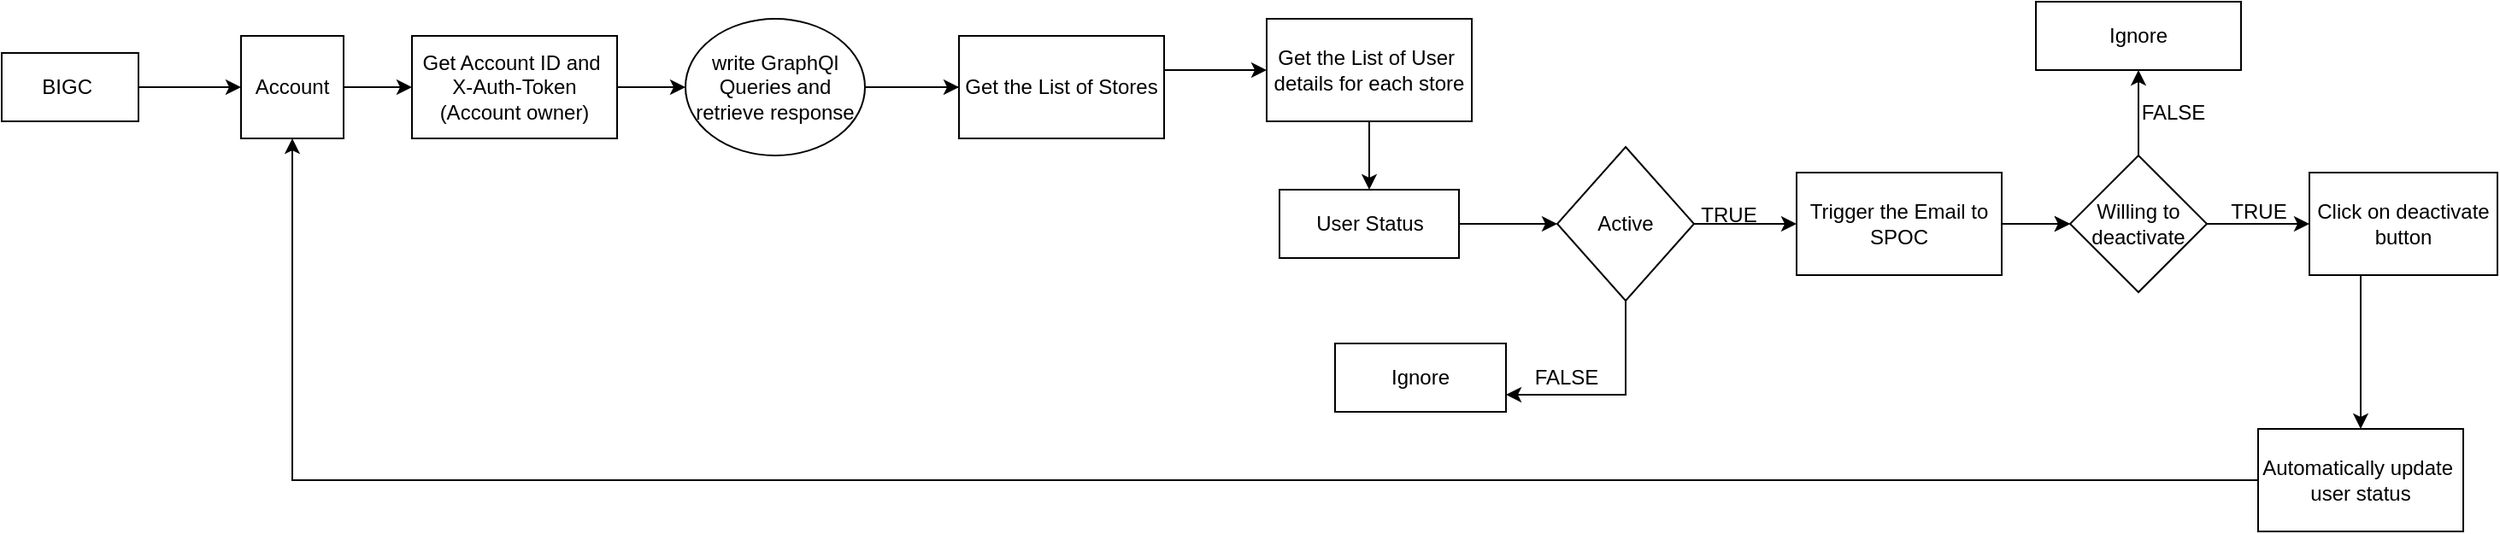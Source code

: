 <mxfile version="26.1.2">
  <diagram name="Page-1" id="wMGvKguKnQjTg5xtqBqr">
    <mxGraphModel dx="2068" dy="824" grid="1" gridSize="10" guides="1" tooltips="1" connect="1" arrows="1" fold="1" page="1" pageScale="1" pageWidth="850" pageHeight="1100" math="0" shadow="0">
      <root>
        <mxCell id="0" />
        <mxCell id="1" parent="0" />
        <mxCell id="VU0FtG7YrmALJRyLptYK-7" value="" style="edgeStyle=orthogonalEdgeStyle;rounded=0;orthogonalLoop=1;jettySize=auto;html=1;" edge="1" parent="1" source="VU0FtG7YrmALJRyLptYK-1" target="VU0FtG7YrmALJRyLptYK-6">
          <mxGeometry relative="1" as="geometry" />
        </mxCell>
        <mxCell id="VU0FtG7YrmALJRyLptYK-1" value="BIGC&amp;nbsp;" style="rounded=0;whiteSpace=wrap;html=1;" vertex="1" parent="1">
          <mxGeometry x="20" y="200" width="80" height="40" as="geometry" />
        </mxCell>
        <mxCell id="VU0FtG7YrmALJRyLptYK-9" value="" style="edgeStyle=orthogonalEdgeStyle;rounded=0;orthogonalLoop=1;jettySize=auto;html=1;" edge="1" parent="1" source="VU0FtG7YrmALJRyLptYK-6">
          <mxGeometry relative="1" as="geometry">
            <mxPoint x="260" y="220" as="targetPoint" />
          </mxGeometry>
        </mxCell>
        <mxCell id="VU0FtG7YrmALJRyLptYK-6" value="Account" style="whiteSpace=wrap;html=1;rounded=0;" vertex="1" parent="1">
          <mxGeometry x="160" y="190" width="60" height="60" as="geometry" />
        </mxCell>
        <mxCell id="VU0FtG7YrmALJRyLptYK-34" value="" style="edgeStyle=orthogonalEdgeStyle;rounded=0;orthogonalLoop=1;jettySize=auto;html=1;" edge="1" parent="1" source="VU0FtG7YrmALJRyLptYK-8" target="VU0FtG7YrmALJRyLptYK-33">
          <mxGeometry relative="1" as="geometry" />
        </mxCell>
        <mxCell id="VU0FtG7YrmALJRyLptYK-8" value="Get Account ID and&amp;nbsp;&lt;div&gt;X-Auth-Token (Account owner)&lt;/div&gt;" style="whiteSpace=wrap;html=1;rounded=0;" vertex="1" parent="1">
          <mxGeometry x="260" y="190" width="120" height="60" as="geometry" />
        </mxCell>
        <mxCell id="VU0FtG7YrmALJRyLptYK-19" value="" style="edgeStyle=orthogonalEdgeStyle;rounded=0;orthogonalLoop=1;jettySize=auto;html=1;" edge="1" parent="1" source="VU0FtG7YrmALJRyLptYK-14" target="VU0FtG7YrmALJRyLptYK-18">
          <mxGeometry relative="1" as="geometry" />
        </mxCell>
        <mxCell id="VU0FtG7YrmALJRyLptYK-63" style="edgeStyle=orthogonalEdgeStyle;rounded=0;orthogonalLoop=1;jettySize=auto;html=1;exitX=0.5;exitY=1;exitDx=0;exitDy=0;entryX=1;entryY=0.75;entryDx=0;entryDy=0;" edge="1" parent="1" source="VU0FtG7YrmALJRyLptYK-14" target="VU0FtG7YrmALJRyLptYK-58">
          <mxGeometry relative="1" as="geometry" />
        </mxCell>
        <mxCell id="VU0FtG7YrmALJRyLptYK-14" value="Active" style="rhombus;whiteSpace=wrap;html=1;rounded=0;" vertex="1" parent="1">
          <mxGeometry x="930" y="255" width="80" height="90" as="geometry" />
        </mxCell>
        <mxCell id="VU0FtG7YrmALJRyLptYK-40" value="" style="edgeStyle=orthogonalEdgeStyle;rounded=0;orthogonalLoop=1;jettySize=auto;html=1;" edge="1" parent="1" source="VU0FtG7YrmALJRyLptYK-18">
          <mxGeometry relative="1" as="geometry">
            <mxPoint x="1230" y="300.0" as="targetPoint" />
          </mxGeometry>
        </mxCell>
        <mxCell id="VU0FtG7YrmALJRyLptYK-44" value="" style="edgeStyle=orthogonalEdgeStyle;rounded=0;orthogonalLoop=1;jettySize=auto;html=1;" edge="1" parent="1" source="VU0FtG7YrmALJRyLptYK-18" target="VU0FtG7YrmALJRyLptYK-43">
          <mxGeometry relative="1" as="geometry" />
        </mxCell>
        <mxCell id="VU0FtG7YrmALJRyLptYK-18" value="Trigger the Email to SPOC" style="whiteSpace=wrap;html=1;rounded=0;" vertex="1" parent="1">
          <mxGeometry x="1070" y="270" width="120" height="60" as="geometry" />
        </mxCell>
        <mxCell id="VU0FtG7YrmALJRyLptYK-20" value="TRUE" style="text;html=1;align=center;verticalAlign=middle;resizable=0;points=[];autosize=1;strokeColor=none;fillColor=none;" vertex="1" parent="1">
          <mxGeometry x="1000" y="280" width="60" height="30" as="geometry" />
        </mxCell>
        <mxCell id="VU0FtG7YrmALJRyLptYK-38" value="" style="edgeStyle=orthogonalEdgeStyle;rounded=0;orthogonalLoop=1;jettySize=auto;html=1;" edge="1" parent="1" source="VU0FtG7YrmALJRyLptYK-29" target="VU0FtG7YrmALJRyLptYK-14">
          <mxGeometry relative="1" as="geometry" />
        </mxCell>
        <mxCell id="VU0FtG7YrmALJRyLptYK-29" value="User Status" style="whiteSpace=wrap;html=1;rounded=0;" vertex="1" parent="1">
          <mxGeometry x="767.5" y="280" width="105" height="40" as="geometry" />
        </mxCell>
        <mxCell id="VU0FtG7YrmALJRyLptYK-36" value="" style="edgeStyle=orthogonalEdgeStyle;rounded=0;orthogonalLoop=1;jettySize=auto;html=1;" edge="1" parent="1" source="VU0FtG7YrmALJRyLptYK-33" target="VU0FtG7YrmALJRyLptYK-35">
          <mxGeometry relative="1" as="geometry" />
        </mxCell>
        <mxCell id="VU0FtG7YrmALJRyLptYK-68" value="" style="edgeStyle=orthogonalEdgeStyle;rounded=0;orthogonalLoop=1;jettySize=auto;html=1;" edge="1" parent="1" source="VU0FtG7YrmALJRyLptYK-33" target="VU0FtG7YrmALJRyLptYK-67">
          <mxGeometry relative="1" as="geometry" />
        </mxCell>
        <mxCell id="VU0FtG7YrmALJRyLptYK-33" value="write GraphQl Queries and retrieve response" style="ellipse;whiteSpace=wrap;html=1;rounded=0;" vertex="1" parent="1">
          <mxGeometry x="420" y="180" width="105" height="80" as="geometry" />
        </mxCell>
        <mxCell id="VU0FtG7YrmALJRyLptYK-37" value="" style="edgeStyle=orthogonalEdgeStyle;rounded=0;orthogonalLoop=1;jettySize=auto;html=1;" edge="1" parent="1" source="VU0FtG7YrmALJRyLptYK-35" target="VU0FtG7YrmALJRyLptYK-29">
          <mxGeometry relative="1" as="geometry" />
        </mxCell>
        <mxCell id="VU0FtG7YrmALJRyLptYK-35" value="Get the List of User&amp;nbsp;&lt;div&gt;details for each store&lt;/div&gt;" style="whiteSpace=wrap;html=1;rounded=0;" vertex="1" parent="1">
          <mxGeometry x="760" y="180" width="120" height="60" as="geometry" />
        </mxCell>
        <mxCell id="VU0FtG7YrmALJRyLptYK-46" value="" style="edgeStyle=orthogonalEdgeStyle;rounded=0;orthogonalLoop=1;jettySize=auto;html=1;" edge="1" parent="1" source="VU0FtG7YrmALJRyLptYK-43" target="VU0FtG7YrmALJRyLptYK-45">
          <mxGeometry relative="1" as="geometry" />
        </mxCell>
        <mxCell id="VU0FtG7YrmALJRyLptYK-50" value="" style="edgeStyle=orthogonalEdgeStyle;rounded=0;orthogonalLoop=1;jettySize=auto;html=1;" edge="1" parent="1" source="VU0FtG7YrmALJRyLptYK-43" target="VU0FtG7YrmALJRyLptYK-49">
          <mxGeometry relative="1" as="geometry" />
        </mxCell>
        <mxCell id="VU0FtG7YrmALJRyLptYK-43" value="Willing to deactivate" style="rhombus;whiteSpace=wrap;html=1;rounded=0;" vertex="1" parent="1">
          <mxGeometry x="1230" y="260" width="80" height="80" as="geometry" />
        </mxCell>
        <mxCell id="VU0FtG7YrmALJRyLptYK-45" value="Ignore" style="whiteSpace=wrap;html=1;rounded=0;" vertex="1" parent="1">
          <mxGeometry x="1210" y="170" width="120" height="40" as="geometry" />
        </mxCell>
        <mxCell id="VU0FtG7YrmALJRyLptYK-48" value="FALSE" style="text;html=1;align=center;verticalAlign=middle;resizable=0;points=[];autosize=1;strokeColor=none;fillColor=none;" vertex="1" parent="1">
          <mxGeometry x="1260" y="220" width="60" height="30" as="geometry" />
        </mxCell>
        <mxCell id="VU0FtG7YrmALJRyLptYK-57" value="" style="edgeStyle=orthogonalEdgeStyle;rounded=0;orthogonalLoop=1;jettySize=auto;html=1;" edge="1" parent="1" source="VU0FtG7YrmALJRyLptYK-49" target="VU0FtG7YrmALJRyLptYK-52">
          <mxGeometry relative="1" as="geometry">
            <Array as="points">
              <mxPoint x="1400" y="350" />
              <mxPoint x="1400" y="350" />
            </Array>
          </mxGeometry>
        </mxCell>
        <mxCell id="VU0FtG7YrmALJRyLptYK-49" value="Click on deactivate button" style="whiteSpace=wrap;html=1;rounded=0;" vertex="1" parent="1">
          <mxGeometry x="1370" y="270" width="110" height="60" as="geometry" />
        </mxCell>
        <mxCell id="VU0FtG7YrmALJRyLptYK-51" value="TRUE&lt;div&gt;&lt;br&gt;&lt;/div&gt;" style="text;html=1;align=center;verticalAlign=middle;resizable=0;points=[];autosize=1;strokeColor=none;fillColor=none;" vertex="1" parent="1">
          <mxGeometry x="1310" y="280" width="60" height="40" as="geometry" />
        </mxCell>
        <mxCell id="VU0FtG7YrmALJRyLptYK-55" value="" style="edgeStyle=orthogonalEdgeStyle;rounded=0;orthogonalLoop=1;jettySize=auto;html=1;entryX=0.5;entryY=1;entryDx=0;entryDy=0;" edge="1" parent="1" source="VU0FtG7YrmALJRyLptYK-52" target="VU0FtG7YrmALJRyLptYK-6">
          <mxGeometry relative="1" as="geometry">
            <mxPoint x="140" y="450" as="targetPoint" />
          </mxGeometry>
        </mxCell>
        <mxCell id="VU0FtG7YrmALJRyLptYK-52" value="Automatically update&amp;nbsp;&lt;div&gt;user status&lt;/div&gt;" style="whiteSpace=wrap;html=1;rounded=0;" vertex="1" parent="1">
          <mxGeometry x="1340" y="420" width="120" height="60" as="geometry" />
        </mxCell>
        <mxCell id="VU0FtG7YrmALJRyLptYK-58" value="Ignore" style="whiteSpace=wrap;html=1;rounded=0;" vertex="1" parent="1">
          <mxGeometry x="800" y="370" width="100" height="40" as="geometry" />
        </mxCell>
        <mxCell id="VU0FtG7YrmALJRyLptYK-66" value="FALSE" style="text;html=1;align=center;verticalAlign=middle;resizable=0;points=[];autosize=1;strokeColor=none;fillColor=none;" vertex="1" parent="1">
          <mxGeometry x="905" y="375" width="60" height="30" as="geometry" />
        </mxCell>
        <mxCell id="VU0FtG7YrmALJRyLptYK-67" value="Get the List of Stores" style="whiteSpace=wrap;html=1;rounded=0;" vertex="1" parent="1">
          <mxGeometry x="580" y="190" width="120" height="60" as="geometry" />
        </mxCell>
      </root>
    </mxGraphModel>
  </diagram>
</mxfile>
